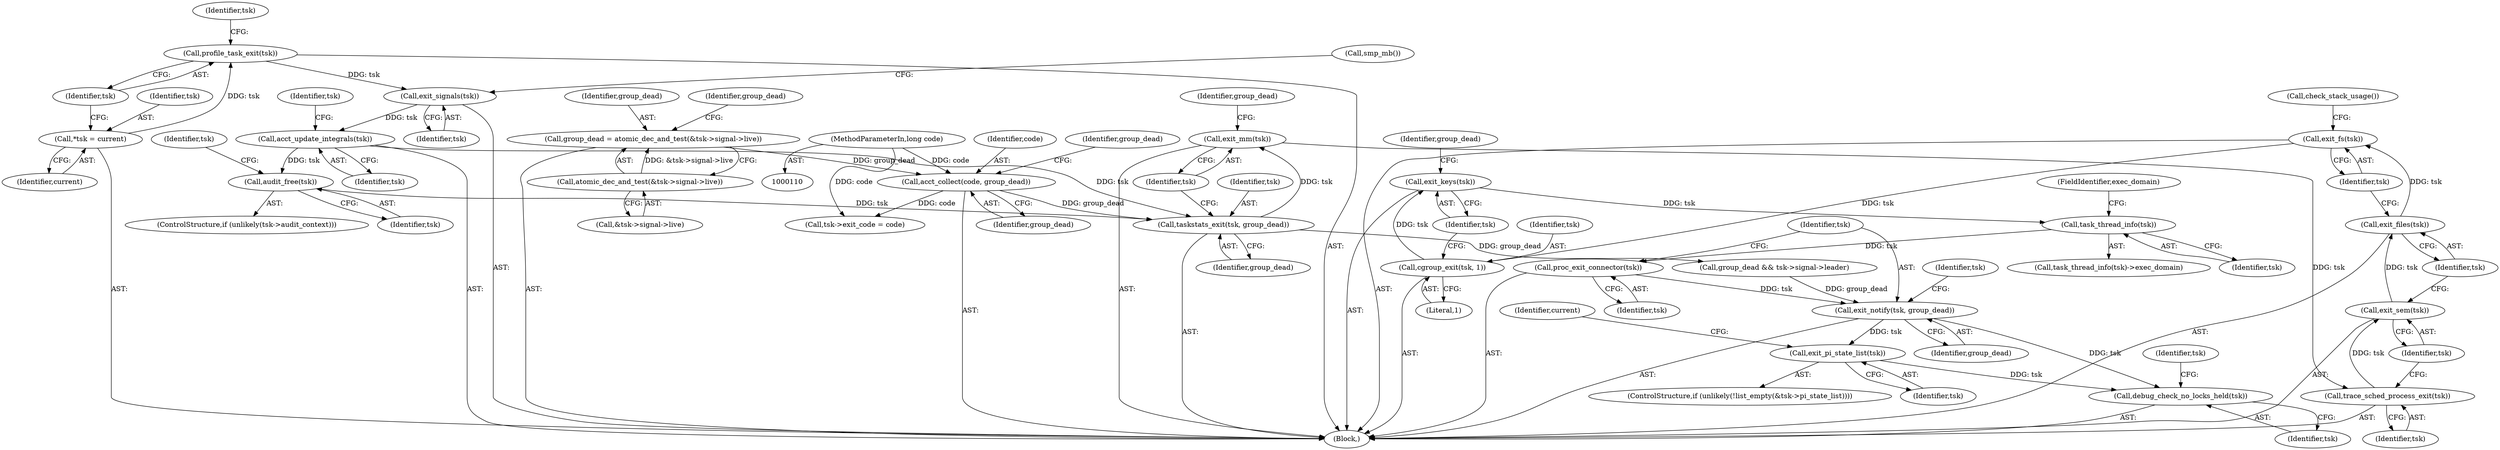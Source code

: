 digraph "0_linux_8141c7f3e7aee618312fa1c15109e1219de784a7@API" {
"1000266" [label="(Call,task_thread_info(tsk))"];
"1000251" [label="(Call,exit_keys(tsk))"];
"1000248" [label="(Call,cgroup_exit(tsk, 1))"];
"1000244" [label="(Call,exit_fs(tsk))"];
"1000242" [label="(Call,exit_files(tsk))"];
"1000240" [label="(Call,exit_sem(tsk))"];
"1000238" [label="(Call,trace_sched_process_exit(tsk))"];
"1000233" [label="(Call,exit_mm(tsk))"];
"1000230" [label="(Call,taskstats_exit(tsk, group_dead))"];
"1000174" [label="(Call,acct_update_integrals(tsk))"];
"1000163" [label="(Call,exit_signals(tsk))"];
"1000118" [label="(Call,profile_task_exit(tsk))"];
"1000114" [label="(Call,*tsk = current)"];
"1000223" [label="(Call,audit_free(tsk))"];
"1000212" [label="(Call,acct_collect(code, group_dead))"];
"1000111" [label="(MethodParameterIn,long code)"];
"1000189" [label="(Call,group_dead = atomic_dec_and_test(&tsk->signal->live))"];
"1000191" [label="(Call,atomic_dec_and_test(&tsk->signal->live))"];
"1000280" [label="(Call,proc_exit_connector(tsk))"];
"1000282" [label="(Call,exit_notify(tsk, group_dead))"];
"1000302" [label="(Call,exit_pi_state_list(tsk))"];
"1000313" [label="(Call,debug_check_no_locks_held(tsk))"];
"1000251" [label="(Call,exit_keys(tsk))"];
"1000268" [label="(FieldIdentifier,exec_domain)"];
"1000246" [label="(Call,check_stack_usage())"];
"1000240" [label="(Call,exit_sem(tsk))"];
"1000119" [label="(Identifier,tsk)"];
"1000224" [label="(Identifier,tsk)"];
"1000249" [label="(Identifier,tsk)"];
"1000163" [label="(Call,exit_signals(tsk))"];
"1000245" [label="(Identifier,tsk)"];
"1000243" [label="(Identifier,tsk)"];
"1000116" [label="(Identifier,current)"];
"1000111" [label="(MethodParameterIn,long code)"];
"1000225" [label="(Call,tsk->exit_code = code)"];
"1000191" [label="(Call,atomic_dec_and_test(&tsk->signal->live))"];
"1000302" [label="(Call,exit_pi_state_list(tsk))"];
"1000115" [label="(Identifier,tsk)"];
"1000265" [label="(Call,task_thread_info(tsk)->exec_domain)"];
"1000175" [label="(Identifier,tsk)"];
"1000250" [label="(Literal,1)"];
"1000294" [label="(ControlStructure,if (unlikely(!list_empty(&tsk->pi_state_list))))"];
"1000303" [label="(Identifier,tsk)"];
"1000213" [label="(Identifier,code)"];
"1000280" [label="(Call,proc_exit_connector(tsk))"];
"1000317" [label="(Identifier,tsk)"];
"1000199" [label="(Identifier,group_dead)"];
"1000232" [label="(Identifier,group_dead)"];
"1000266" [label="(Call,task_thread_info(tsk))"];
"1000189" [label="(Call,group_dead = atomic_dec_and_test(&tsk->signal->live))"];
"1000214" [label="(Identifier,group_dead)"];
"1000216" [label="(Identifier,group_dead)"];
"1000192" [label="(Call,&tsk->signal->live)"];
"1000236" [label="(Identifier,group_dead)"];
"1000165" [label="(Call,smp_mb())"];
"1000281" [label="(Identifier,tsk)"];
"1000283" [label="(Identifier,tsk)"];
"1000242" [label="(Call,exit_files(tsk))"];
"1000314" [label="(Identifier,tsk)"];
"1000254" [label="(Call,group_dead && tsk->signal->leader)"];
"1000174" [label="(Call,acct_update_integrals(tsk))"];
"1000239" [label="(Identifier,tsk)"];
"1000230" [label="(Call,taskstats_exit(tsk, group_dead))"];
"1000282" [label="(Call,exit_notify(tsk, group_dead))"];
"1000164" [label="(Identifier,tsk)"];
"1000307" [label="(Identifier,current)"];
"1000178" [label="(Identifier,tsk)"];
"1000190" [label="(Identifier,group_dead)"];
"1000241" [label="(Identifier,tsk)"];
"1000112" [label="(Block,)"];
"1000233" [label="(Call,exit_mm(tsk))"];
"1000114" [label="(Call,*tsk = current)"];
"1000284" [label="(Identifier,group_dead)"];
"1000238" [label="(Call,trace_sched_process_exit(tsk))"];
"1000227" [label="(Identifier,tsk)"];
"1000218" [label="(ControlStructure,if (unlikely(tsk->audit_context)))"];
"1000287" [label="(Identifier,tsk)"];
"1000313" [label="(Call,debug_check_no_locks_held(tsk))"];
"1000223" [label="(Call,audit_free(tsk))"];
"1000212" [label="(Call,acct_collect(code, group_dead))"];
"1000252" [label="(Identifier,tsk)"];
"1000244" [label="(Call,exit_fs(tsk))"];
"1000267" [label="(Identifier,tsk)"];
"1000118" [label="(Call,profile_task_exit(tsk))"];
"1000231" [label="(Identifier,tsk)"];
"1000234" [label="(Identifier,tsk)"];
"1000124" [label="(Identifier,tsk)"];
"1000255" [label="(Identifier,group_dead)"];
"1000248" [label="(Call,cgroup_exit(tsk, 1))"];
"1000266" -> "1000265"  [label="AST: "];
"1000266" -> "1000267"  [label="CFG: "];
"1000267" -> "1000266"  [label="AST: "];
"1000268" -> "1000266"  [label="CFG: "];
"1000251" -> "1000266"  [label="DDG: tsk"];
"1000266" -> "1000280"  [label="DDG: tsk"];
"1000251" -> "1000112"  [label="AST: "];
"1000251" -> "1000252"  [label="CFG: "];
"1000252" -> "1000251"  [label="AST: "];
"1000255" -> "1000251"  [label="CFG: "];
"1000248" -> "1000251"  [label="DDG: tsk"];
"1000248" -> "1000112"  [label="AST: "];
"1000248" -> "1000250"  [label="CFG: "];
"1000249" -> "1000248"  [label="AST: "];
"1000250" -> "1000248"  [label="AST: "];
"1000252" -> "1000248"  [label="CFG: "];
"1000244" -> "1000248"  [label="DDG: tsk"];
"1000244" -> "1000112"  [label="AST: "];
"1000244" -> "1000245"  [label="CFG: "];
"1000245" -> "1000244"  [label="AST: "];
"1000246" -> "1000244"  [label="CFG: "];
"1000242" -> "1000244"  [label="DDG: tsk"];
"1000242" -> "1000112"  [label="AST: "];
"1000242" -> "1000243"  [label="CFG: "];
"1000243" -> "1000242"  [label="AST: "];
"1000245" -> "1000242"  [label="CFG: "];
"1000240" -> "1000242"  [label="DDG: tsk"];
"1000240" -> "1000112"  [label="AST: "];
"1000240" -> "1000241"  [label="CFG: "];
"1000241" -> "1000240"  [label="AST: "];
"1000243" -> "1000240"  [label="CFG: "];
"1000238" -> "1000240"  [label="DDG: tsk"];
"1000238" -> "1000112"  [label="AST: "];
"1000238" -> "1000239"  [label="CFG: "];
"1000239" -> "1000238"  [label="AST: "];
"1000241" -> "1000238"  [label="CFG: "];
"1000233" -> "1000238"  [label="DDG: tsk"];
"1000233" -> "1000112"  [label="AST: "];
"1000233" -> "1000234"  [label="CFG: "];
"1000234" -> "1000233"  [label="AST: "];
"1000236" -> "1000233"  [label="CFG: "];
"1000230" -> "1000233"  [label="DDG: tsk"];
"1000230" -> "1000112"  [label="AST: "];
"1000230" -> "1000232"  [label="CFG: "];
"1000231" -> "1000230"  [label="AST: "];
"1000232" -> "1000230"  [label="AST: "];
"1000234" -> "1000230"  [label="CFG: "];
"1000174" -> "1000230"  [label="DDG: tsk"];
"1000223" -> "1000230"  [label="DDG: tsk"];
"1000212" -> "1000230"  [label="DDG: group_dead"];
"1000230" -> "1000254"  [label="DDG: group_dead"];
"1000174" -> "1000112"  [label="AST: "];
"1000174" -> "1000175"  [label="CFG: "];
"1000175" -> "1000174"  [label="AST: "];
"1000178" -> "1000174"  [label="CFG: "];
"1000163" -> "1000174"  [label="DDG: tsk"];
"1000174" -> "1000223"  [label="DDG: tsk"];
"1000163" -> "1000112"  [label="AST: "];
"1000163" -> "1000164"  [label="CFG: "];
"1000164" -> "1000163"  [label="AST: "];
"1000165" -> "1000163"  [label="CFG: "];
"1000118" -> "1000163"  [label="DDG: tsk"];
"1000118" -> "1000112"  [label="AST: "];
"1000118" -> "1000119"  [label="CFG: "];
"1000119" -> "1000118"  [label="AST: "];
"1000124" -> "1000118"  [label="CFG: "];
"1000114" -> "1000118"  [label="DDG: tsk"];
"1000114" -> "1000112"  [label="AST: "];
"1000114" -> "1000116"  [label="CFG: "];
"1000115" -> "1000114"  [label="AST: "];
"1000116" -> "1000114"  [label="AST: "];
"1000119" -> "1000114"  [label="CFG: "];
"1000223" -> "1000218"  [label="AST: "];
"1000223" -> "1000224"  [label="CFG: "];
"1000224" -> "1000223"  [label="AST: "];
"1000227" -> "1000223"  [label="CFG: "];
"1000212" -> "1000112"  [label="AST: "];
"1000212" -> "1000214"  [label="CFG: "];
"1000213" -> "1000212"  [label="AST: "];
"1000214" -> "1000212"  [label="AST: "];
"1000216" -> "1000212"  [label="CFG: "];
"1000111" -> "1000212"  [label="DDG: code"];
"1000189" -> "1000212"  [label="DDG: group_dead"];
"1000212" -> "1000225"  [label="DDG: code"];
"1000111" -> "1000110"  [label="AST: "];
"1000111" -> "1000225"  [label="DDG: code"];
"1000189" -> "1000112"  [label="AST: "];
"1000189" -> "1000191"  [label="CFG: "];
"1000190" -> "1000189"  [label="AST: "];
"1000191" -> "1000189"  [label="AST: "];
"1000199" -> "1000189"  [label="CFG: "];
"1000191" -> "1000189"  [label="DDG: &tsk->signal->live"];
"1000191" -> "1000192"  [label="CFG: "];
"1000192" -> "1000191"  [label="AST: "];
"1000280" -> "1000112"  [label="AST: "];
"1000280" -> "1000281"  [label="CFG: "];
"1000281" -> "1000280"  [label="AST: "];
"1000283" -> "1000280"  [label="CFG: "];
"1000280" -> "1000282"  [label="DDG: tsk"];
"1000282" -> "1000112"  [label="AST: "];
"1000282" -> "1000284"  [label="CFG: "];
"1000283" -> "1000282"  [label="AST: "];
"1000284" -> "1000282"  [label="AST: "];
"1000287" -> "1000282"  [label="CFG: "];
"1000254" -> "1000282"  [label="DDG: group_dead"];
"1000282" -> "1000302"  [label="DDG: tsk"];
"1000282" -> "1000313"  [label="DDG: tsk"];
"1000302" -> "1000294"  [label="AST: "];
"1000302" -> "1000303"  [label="CFG: "];
"1000303" -> "1000302"  [label="AST: "];
"1000307" -> "1000302"  [label="CFG: "];
"1000302" -> "1000313"  [label="DDG: tsk"];
"1000313" -> "1000112"  [label="AST: "];
"1000313" -> "1000314"  [label="CFG: "];
"1000314" -> "1000313"  [label="AST: "];
"1000317" -> "1000313"  [label="CFG: "];
}
